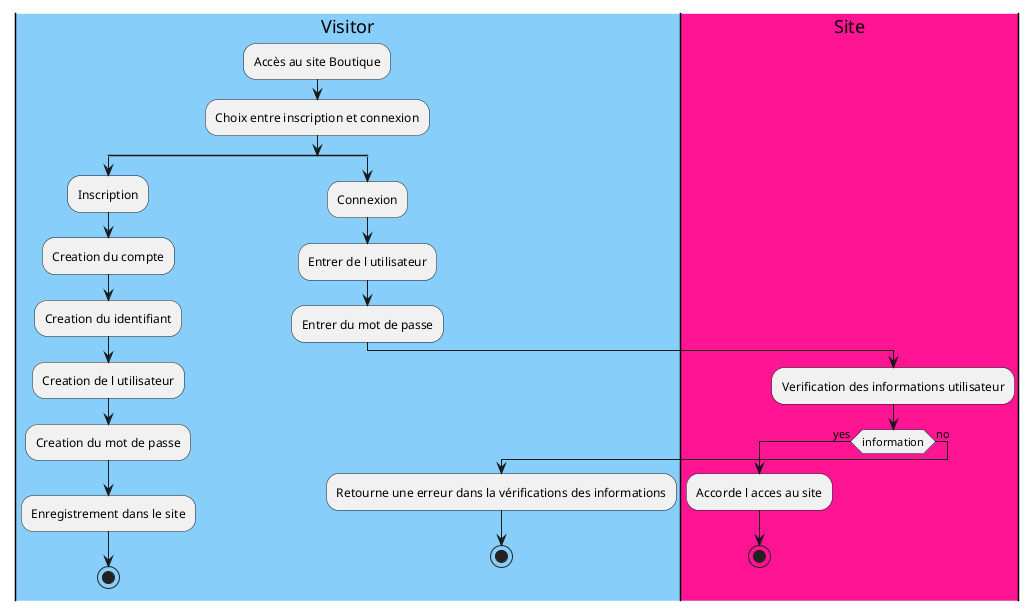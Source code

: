 @startuml exercice2

|#LightSkyBlue|Visitor|
:Accès au site Boutique;
:Choix entre inscription et connexion;
split
:Inscription;
:Creation du compte;
:Creation du identifiant;
:Creation de l utilisateur;
:Creation du mot de passe;
:Enregistrement dans le site;
stop
split again
:Connexion;
:Entrer de l utilisateur;
:Entrer du mot de passe;

|#DeepPink|Site|
:Verification des informations utilisateur;
if(information) then (yes)
:Accorde l acces au site;
stop

else(no)
|Visitor|
:Retourne une erreur dans la vérifications des informations;
stop

